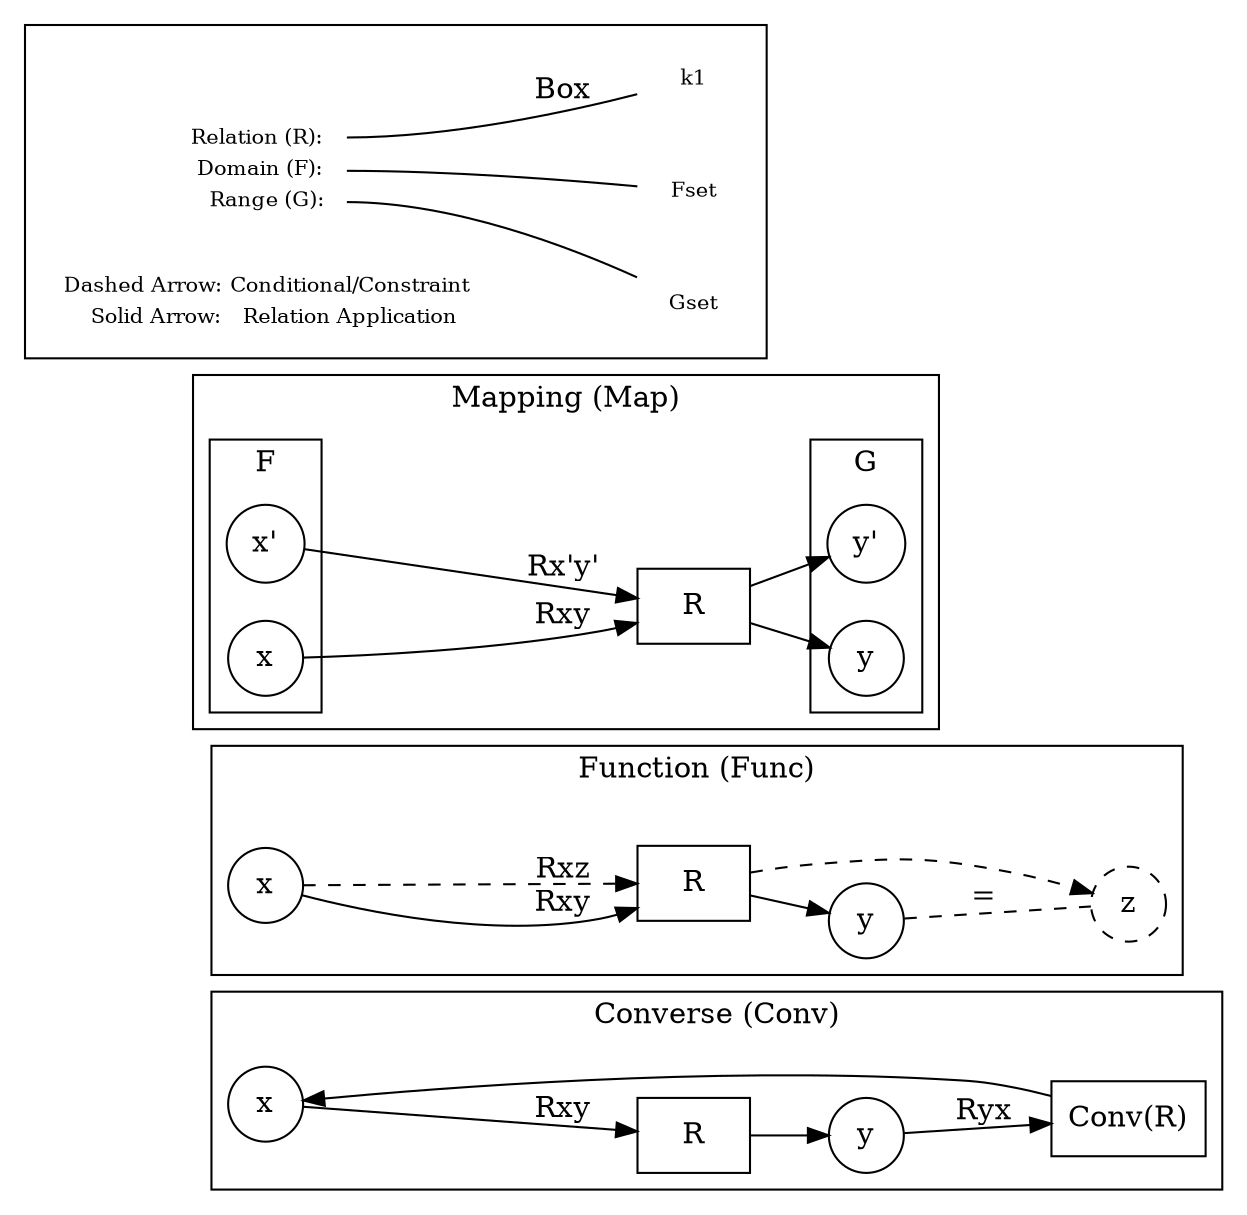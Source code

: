 digraph concepts {
    rankdir=LR;
    node [shape=circle];

    subgraph cluster_converse {
        label = "Converse (Conv)";
        R1 [label = "x"];
        R2 [label = "y"];
        R [label = "R", shape=box];
        ConvR [label = "Conv(R)", shape=box];

        R1 -> R [label = "Rxy"];
        R -> R2;

        R2 -> ConvR [label = "Ryx"];
        ConvR -> R1;
    }

    subgraph cluster_function {
        label = "Function (Func)";
        x1 [label = "x"];
        y1 [label = "y"];
        z1 [label = "z", style=dashed]; // Dashed to indicate potential, but must be equal to y
        F [label = "R", shape=box];

        x1 -> F [label = "Rxy"];
        F -> y1;
        x1 -> F [label = "Rxz", style=dashed];
        F -> z1 [style=dashed];
        y1 -> z1 [label = "=", dir=none, style=dashed]; // y must equal z
    }

    subgraph cluster_mapping {
        label = "Mapping (Map)";
        node [shape=circle];
        
        subgraph cluster_F {
          label = "F";
          x2 [label = "x"];
          x3 [label = "x'"];
        }
        
        subgraph cluster_G {
          label = "G";
          y2 [label = "y"];
          y3 [label = "y'"];
        }

        M [label = "R", shape=box];

        x2 -> M [label = "Rxy"];
        M -> y2;
        x3 -> M [label = "Rx'y'"];
        M -> y3;
    }
    
    subgraph cluster_legend{
        node [shape=plaintext, fontsize=10];
        key [label = <<table border="0" cellpadding="2" cellspacing="0" cellborder="0">
                          <tr><td align="right" port="i1">Relation (R):</td><td port="i2"> </td></tr>
                          <tr><td align="right" port="i3">Domain (F):</td><td port="i4"> </td></tr>
                          <tr><td align="right" port="i5">Range (G):</td><td port="i6"> </td></tr>
                      </table>>];
        key2 [label = <<table border="0" cellpadding="2" cellspacing="0" cellborder="0">
                          <tr><td align="right" port="i1">Dashed Arrow:</td><td port="i2">Conditional/Constraint</td></tr>
                          <tr><td align="right" port="i3">Solid Arrow:</td><td port="i4">Relation Application</td></tr>
                      </table>>];

        key:i2 -> k1 [label = "Box",arrowhead=none];
        key:i4 -> Fset [shape=circle,label=" ", arrowhead=none];
        key:i6 -> Gset [shape=circle,label=" ", arrowhead=none];
    }
}